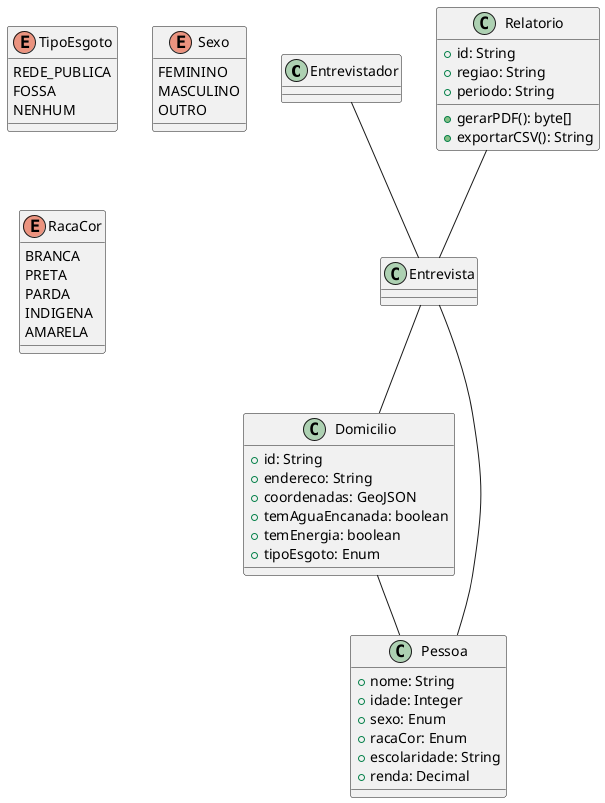 @startuml DiagramaDeClasses_CensoDemografico

' --- Classes Principais ---
class Entrevistador {
  
}

class Domicilio {
  + id: String
  + endereco: String
  + coordenadas: GeoJSON
  + temAguaEncanada: boolean
  + temEnergia: boolean
  + tipoEsgoto: Enum
}

class Entrevista {
  
}

class Pessoa {
  + nome: String
  + idade: Integer
  + sexo: Enum
  + racaCor: Enum
  + escolaridade: String
  + renda: Decimal
}

class Relatorio {
  + id: String
  + regiao: String
  + periodo: String
  + gerarPDF(): byte[]
  + exportarCSV(): String
}

' --- Relacionamentos ---
Entrevistador  --  Entrevista 
Domicilio  --  Pessoa 
Entrevista  --  Domicilio 
Entrevista  --  Pessoa 
Relatorio  -- Entrevista 

' --- Enums ---
enum TipoEsgoto {
  REDE_PUBLICA
  FOSSA
  NENHUM
}

enum Sexo {
  FEMININO
  MASCULINO
  OUTRO
}

enum RacaCor {
  BRANCA
  PRETA
  PARDA
  INDIGENA
  AMARELA
}

@enduml